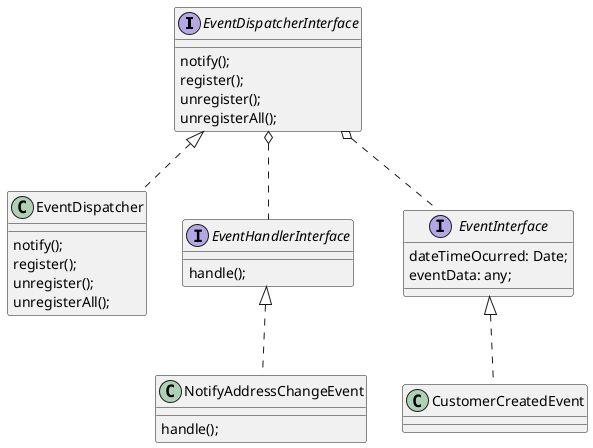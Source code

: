 @startuml classdiagram
allow_mixing
interface EventDispatcherInterface{
    notify();
    register();
    unregister();
    unregisterAll();
}

class EventDispatcher{
    notify();
    register();
    unregister();
    unregisterAll();
}

interface EventHandlerInterface{
    handle();
}

class NotifyAddressChangeEvent{
    handle();
}


interface EventInterface{
    dateTimeOcurred: Date;
    eventData: any;
}

 class CustomerCreatedEvent{

 }

EventDispatcherInterface <|.. EventDispatcher

EventDispatcherInterface o.. EventInterface

EventDispatcherInterface o.. EventHandlerInterface

EventInterface <|.. CustomerCreatedEvent

EventHandlerInterface <|.. NotifyAddressChangeEvent

@enduml